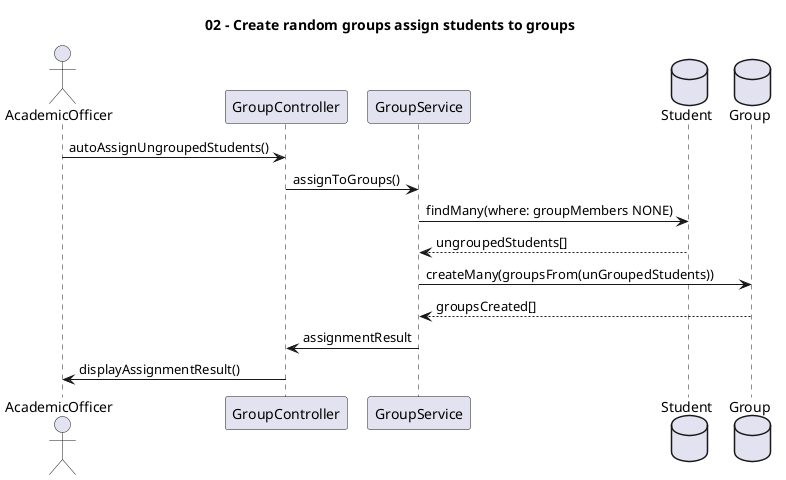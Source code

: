 @startuml
title 02 - Create random groups assign students to groups

actor AcademicOfficer
participant GroupController
participant GroupService
database Student
database Group

AcademicOfficer -> GroupController : autoAssignUngroupedStudents()
GroupController -> GroupService : assignToGroups()
GroupService -> Student : findMany(where: groupMembers NONE)
Student --> GroupService : ungroupedStudents[]
GroupService -> Group : createMany(groupsFrom(unGroupedStudents))
Group --> GroupService : groupsCreated[]
GroupService -> GroupController : assignmentResult
GroupController -> AcademicOfficer : displayAssignmentResult()
@enduml